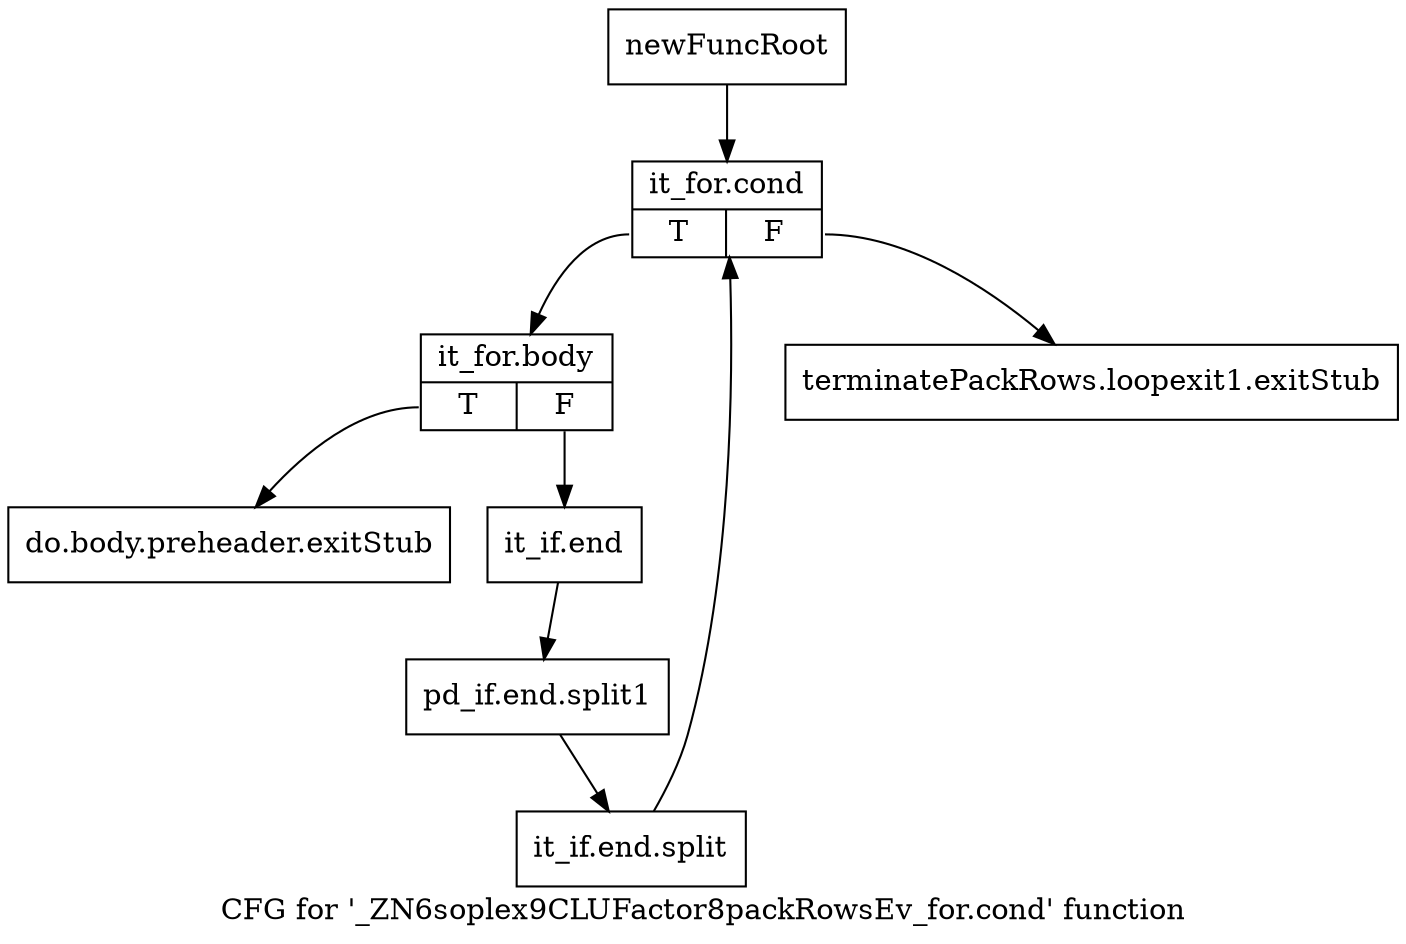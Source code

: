 digraph "CFG for '_ZN6soplex9CLUFactor8packRowsEv_for.cond' function" {
	label="CFG for '_ZN6soplex9CLUFactor8packRowsEv_for.cond' function";

	Node0x2bd7850 [shape=record,label="{newFuncRoot}"];
	Node0x2bd7850 -> Node0x2bd7940;
	Node0x2bd78a0 [shape=record,label="{terminatePackRows.loopexit1.exitStub}"];
	Node0x2bd78f0 [shape=record,label="{do.body.preheader.exitStub}"];
	Node0x2bd7940 [shape=record,label="{it_for.cond|{<s0>T|<s1>F}}"];
	Node0x2bd7940:s0 -> Node0x2bd7990;
	Node0x2bd7940:s1 -> Node0x2bd78a0;
	Node0x2bd7990 [shape=record,label="{it_for.body|{<s0>T|<s1>F}}"];
	Node0x2bd7990:s0 -> Node0x2bd78f0;
	Node0x2bd7990:s1 -> Node0x2bd8260;
	Node0x2bd8260 [shape=record,label="{it_if.end}"];
	Node0x2bd8260 -> Node0x3439510;
	Node0x3439510 [shape=record,label="{pd_if.end.split1}"];
	Node0x3439510 -> Node0x33bc9e0;
	Node0x33bc9e0 [shape=record,label="{it_if.end.split}"];
	Node0x33bc9e0 -> Node0x2bd7940;
}
